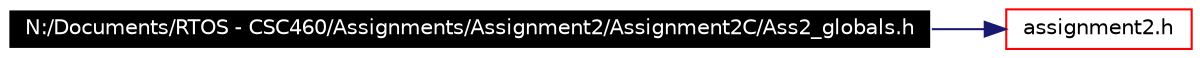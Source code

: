 digraph G
{
  edge [fontname="Helvetica",fontsize=10,labelfontname="Helvetica",labelfontsize=10];
  node [fontname="Helvetica",fontsize=10,shape=record];
  rankdir=LR;
  Node1 [label="N:/Documents/RTOS - CSC460/Assignments/Assignment2/Assignment2C/Ass2_globals.h",height=0.2,width=0.4,color="white", fillcolor="black", style="filled" fontcolor="white"];
  Node1 -> Node2 [color="midnightblue",fontsize=10,style="solid"];
  Node2 [label="assignment2.h",height=0.2,width=0.4,color="red", fillcolor="white", style="filled",URL="$assignment2_8h.html"];
}
